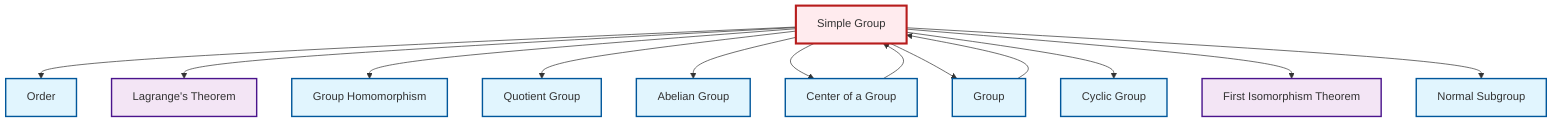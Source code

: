 graph TD
    classDef definition fill:#e1f5fe,stroke:#01579b,stroke-width:2px
    classDef theorem fill:#f3e5f5,stroke:#4a148c,stroke-width:2px
    classDef axiom fill:#fff3e0,stroke:#e65100,stroke-width:2px
    classDef example fill:#e8f5e9,stroke:#1b5e20,stroke-width:2px
    classDef current fill:#ffebee,stroke:#b71c1c,stroke-width:3px
    def-simple-group["Simple Group"]:::definition
    def-order["Order"]:::definition
    thm-first-isomorphism["First Isomorphism Theorem"]:::theorem
    def-group["Group"]:::definition
    def-cyclic-group["Cyclic Group"]:::definition
    def-quotient-group["Quotient Group"]:::definition
    def-abelian-group["Abelian Group"]:::definition
    def-center-of-group["Center of a Group"]:::definition
    thm-lagrange["Lagrange's Theorem"]:::theorem
    def-homomorphism["Group Homomorphism"]:::definition
    def-normal-subgroup["Normal Subgroup"]:::definition
    def-simple-group --> def-order
    def-simple-group --> thm-lagrange
    def-group --> def-simple-group
    def-simple-group --> def-homomorphism
    def-center-of-group --> def-simple-group
    def-simple-group --> def-quotient-group
    def-simple-group --> def-abelian-group
    def-simple-group --> def-center-of-group
    def-simple-group --> def-group
    def-simple-group --> def-cyclic-group
    def-simple-group --> thm-first-isomorphism
    def-simple-group --> def-normal-subgroup
    class def-simple-group current